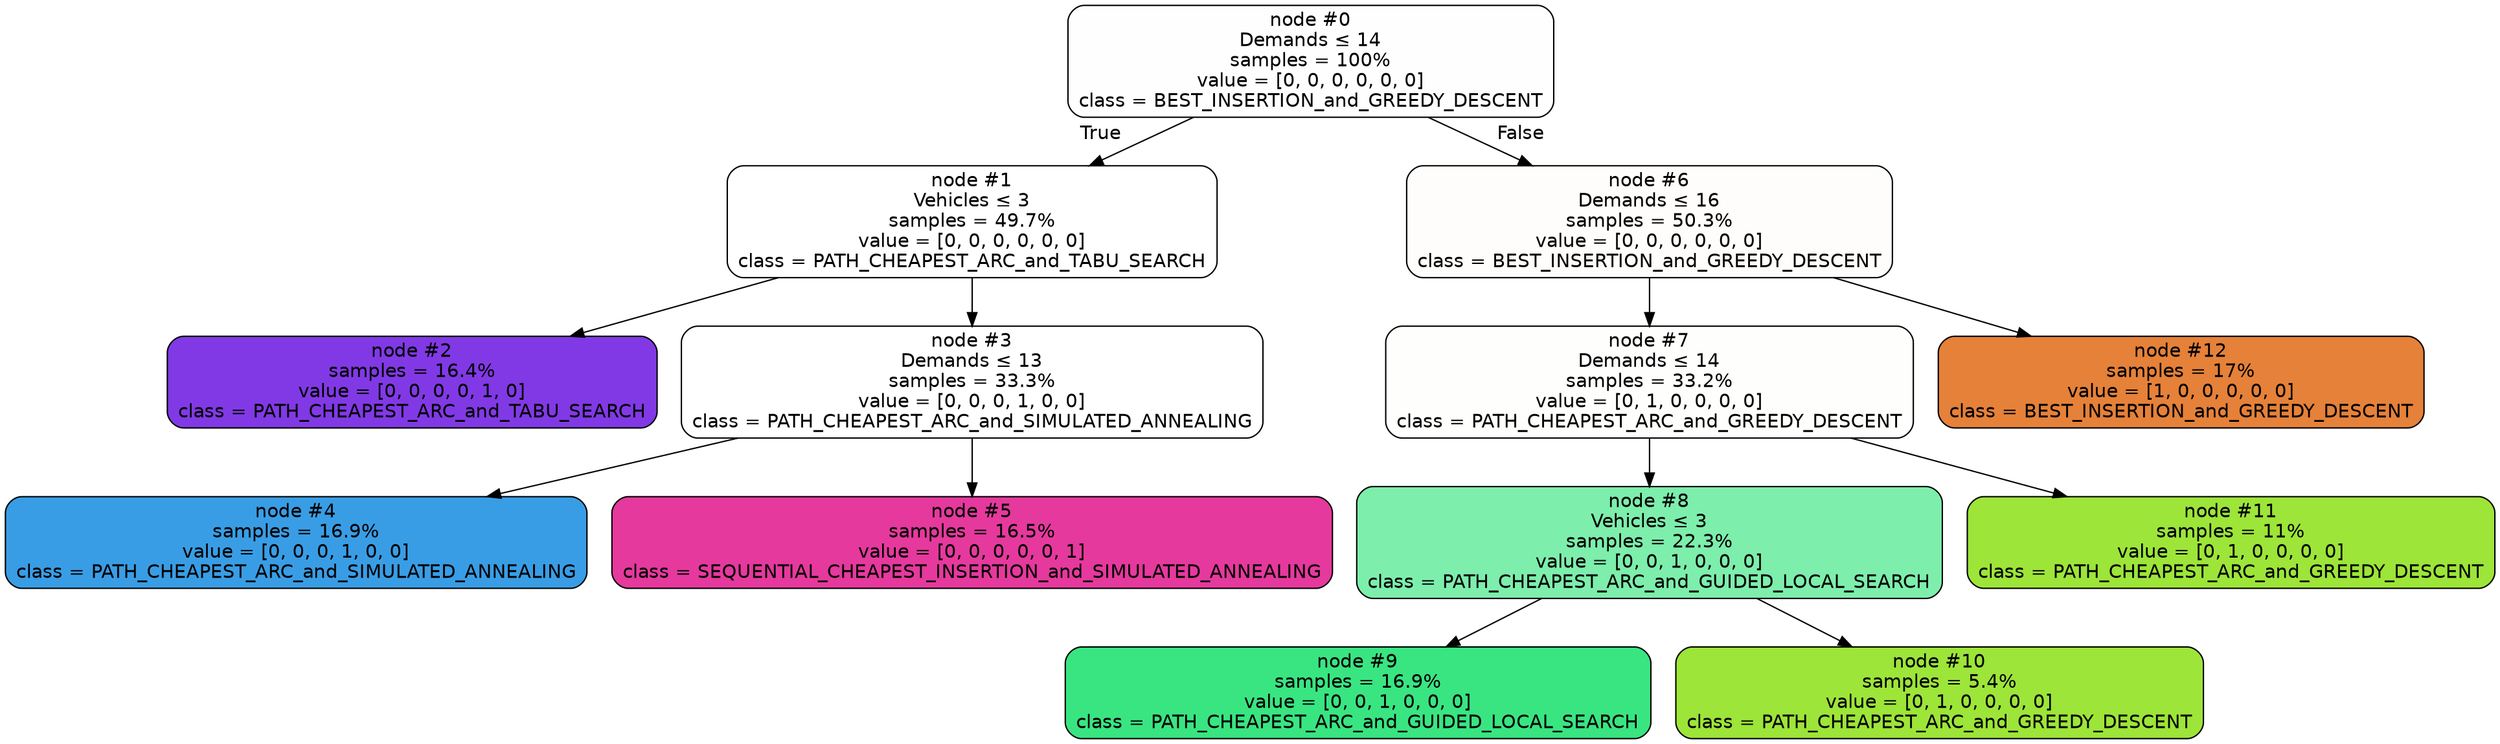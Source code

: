 digraph Tree {
node [shape=box, style="filled, rounded", color="black", fontname="helvetica"] ;
edge [fontname="helvetica"] ;
0 [label=<node &#35;0<br/>Demands &le; 14<br/>samples = 100%<br/>value = [0, 0, 0, 0, 0, 0]<br/>class = BEST_INSERTION_and_GREEDY_DESCENT>, fillcolor="#fffefe"] ;
1 [label=<node &#35;1<br/>Vehicles &le; 3<br/>samples = 49.7%<br/>value = [0, 0, 0, 0, 0, 0]<br/>class = PATH_CHEAPEST_ARC_and_TABU_SEARCH>, fillcolor="#ffffff"] ;
0 -> 1 [labeldistance=2.5, labelangle=45, headlabel="True"] ;
2 [label=<node &#35;2<br/>samples = 16.4%<br/>value = [0, 0, 0, 0, 1, 0]<br/>class = PATH_CHEAPEST_ARC_and_TABU_SEARCH>, fillcolor="#8139e5"] ;
1 -> 2 ;
3 [label=<node &#35;3<br/>Demands &le; 13<br/>samples = 33.3%<br/>value = [0, 0, 0, 1, 0, 0]<br/>class = PATH_CHEAPEST_ARC_and_SIMULATED_ANNEALING>, fillcolor="#ffffff"] ;
1 -> 3 ;
4 [label=<node &#35;4<br/>samples = 16.9%<br/>value = [0, 0, 0, 1, 0, 0]<br/>class = PATH_CHEAPEST_ARC_and_SIMULATED_ANNEALING>, fillcolor="#399de5"] ;
3 -> 4 ;
5 [label=<node &#35;5<br/>samples = 16.5%<br/>value = [0, 0, 0, 0, 0, 1]<br/>class = SEQUENTIAL_CHEAPEST_INSERTION_and_SIMULATED_ANNEALING>, fillcolor="#e5399d"] ;
3 -> 5 ;
6 [label=<node &#35;6<br/>Demands &le; 16<br/>samples = 50.3%<br/>value = [0, 0, 0, 0, 0, 0]<br/>class = BEST_INSERTION_and_GREEDY_DESCENT>, fillcolor="#fffdfb"] ;
0 -> 6 [labeldistance=2.5, labelangle=-45, headlabel="False"] ;
7 [label=<node &#35;7<br/>Demands &le; 14<br/>samples = 33.2%<br/>value = [0, 1, 0, 0, 0, 0]<br/>class = PATH_CHEAPEST_ARC_and_GREEDY_DESCENT>, fillcolor="#fefffd"] ;
6 -> 7 ;
8 [label=<node &#35;8<br/>Vehicles &le; 3<br/>samples = 22.3%<br/>value = [0, 0, 1, 0, 0, 0]<br/>class = PATH_CHEAPEST_ARC_and_GUIDED_LOCAL_SEARCH>, fillcolor="#7deeac"] ;
7 -> 8 ;
9 [label=<node &#35;9<br/>samples = 16.9%<br/>value = [0, 0, 1, 0, 0, 0]<br/>class = PATH_CHEAPEST_ARC_and_GUIDED_LOCAL_SEARCH>, fillcolor="#39e581"] ;
8 -> 9 ;
10 [label=<node &#35;10<br/>samples = 5.4%<br/>value = [0, 1, 0, 0, 0, 0]<br/>class = PATH_CHEAPEST_ARC_and_GREEDY_DESCENT>, fillcolor="#9de539"] ;
8 -> 10 ;
11 [label=<node &#35;11<br/>samples = 11%<br/>value = [0, 1, 0, 0, 0, 0]<br/>class = PATH_CHEAPEST_ARC_and_GREEDY_DESCENT>, fillcolor="#9de539"] ;
7 -> 11 ;
12 [label=<node &#35;12<br/>samples = 17%<br/>value = [1, 0, 0, 0, 0, 0]<br/>class = BEST_INSERTION_and_GREEDY_DESCENT>, fillcolor="#e58139"] ;
6 -> 12 ;
}